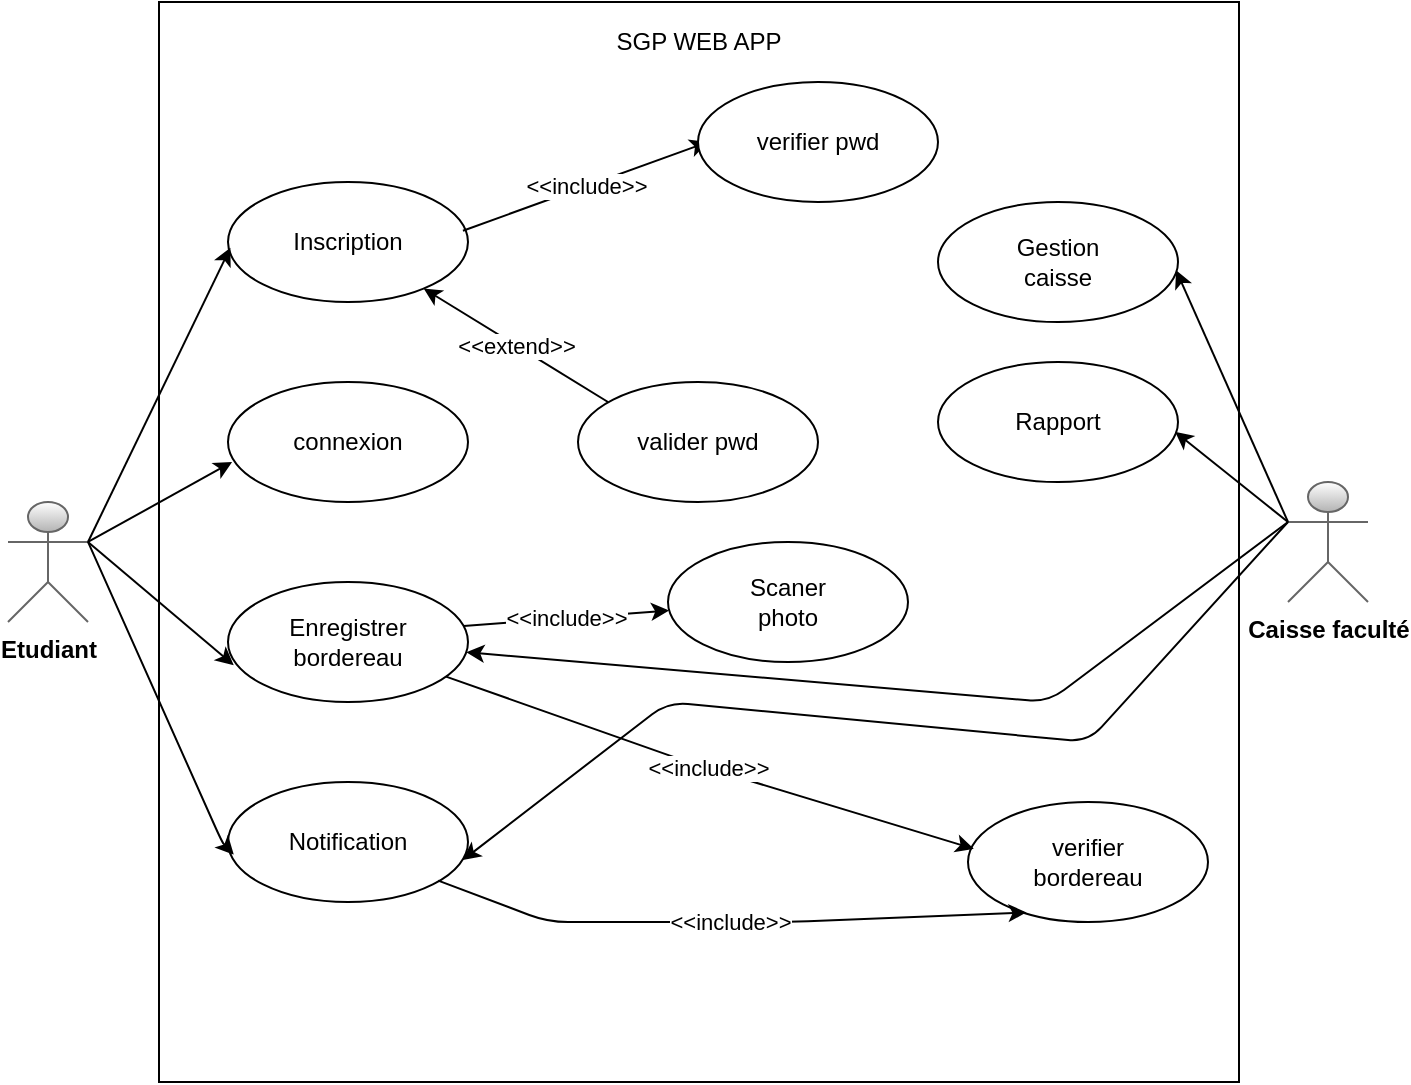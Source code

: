 <mxfile version="15.7.3" type="github">
  <diagram id="oviRkHWN9tFq3jFpz3e7" name="Page-1">
    <mxGraphModel dx="1422" dy="764" grid="1" gridSize="10" guides="1" tooltips="1" connect="1" arrows="1" fold="1" page="1" pageScale="1" pageWidth="850" pageHeight="1100" math="0" shadow="0">
      <root>
        <mxCell id="0" />
        <mxCell id="1" parent="0" />
        <mxCell id="2" value="" style="whiteSpace=wrap;html=1;aspect=fixed;" parent="1" vertex="1">
          <mxGeometry x="155.5" y="70" width="540" height="540" as="geometry" />
        </mxCell>
        <mxCell id="3" value="SGP WEB APP" style="text;html=1;strokeColor=none;fillColor=none;align=center;verticalAlign=middle;whiteSpace=wrap;rounded=0;" parent="1" vertex="1">
          <mxGeometry x="378" y="80" width="95" height="20" as="geometry" />
        </mxCell>
        <mxCell id="17" value="" style="group" parent="1" vertex="1" connectable="0">
          <mxGeometry x="80" y="160" width="230" height="360" as="geometry" />
        </mxCell>
        <mxCell id="4" value="&lt;b&gt;&lt;font color=&quot;#000000&quot;&gt;Etudiant&lt;/font&gt;&lt;/b&gt;" style="shape=umlActor;verticalLabelPosition=bottom;verticalAlign=top;html=1;outlineConnect=0;strokeColor=#666666;gradientColor=#b3b3b3;fillColor=#FFFFFF;" parent="17" vertex="1">
          <mxGeometry y="160" width="40" height="60" as="geometry" />
        </mxCell>
        <mxCell id="6" value="Inscription" style="ellipse;whiteSpace=wrap;html=1;" parent="17" vertex="1">
          <mxGeometry x="110" width="120" height="60" as="geometry" />
        </mxCell>
        <mxCell id="7" value="connexion" style="ellipse;whiteSpace=wrap;html=1;" parent="17" vertex="1">
          <mxGeometry x="110" y="100" width="120" height="60" as="geometry" />
        </mxCell>
        <mxCell id="8" value="Enregistrer&lt;br&gt;bordereau" style="ellipse;whiteSpace=wrap;html=1;" parent="17" vertex="1">
          <mxGeometry x="110" y="200" width="120" height="60" as="geometry" />
        </mxCell>
        <mxCell id="9" value="Notification" style="ellipse;whiteSpace=wrap;html=1;" parent="17" vertex="1">
          <mxGeometry x="110" y="300" width="120" height="60" as="geometry" />
        </mxCell>
        <mxCell id="12" value="" style="endArrow=classic;html=1;exitX=1;exitY=0.333;exitDx=0;exitDy=0;exitPerimeter=0;entryX=0.01;entryY=0.547;entryDx=0;entryDy=0;entryPerimeter=0;" parent="17" source="4" target="6" edge="1">
          <mxGeometry width="50" height="50" relative="1" as="geometry">
            <mxPoint x="320" y="300" as="sourcePoint" />
            <mxPoint x="370" y="250" as="targetPoint" />
          </mxGeometry>
        </mxCell>
        <mxCell id="14" value="" style="endArrow=classic;html=1;exitX=1;exitY=0.333;exitDx=0;exitDy=0;exitPerimeter=0;entryX=0.017;entryY=0.667;entryDx=0;entryDy=0;entryPerimeter=0;" parent="17" source="4" target="7" edge="1">
          <mxGeometry width="50" height="50" relative="1" as="geometry">
            <mxPoint x="320" y="300" as="sourcePoint" />
            <mxPoint x="370" y="250" as="targetPoint" />
          </mxGeometry>
        </mxCell>
        <mxCell id="15" value="" style="endArrow=classic;html=1;exitX=1;exitY=0.333;exitDx=0;exitDy=0;exitPerimeter=0;entryX=0.024;entryY=0.693;entryDx=0;entryDy=0;entryPerimeter=0;" parent="17" source="4" target="8" edge="1">
          <mxGeometry width="50" height="50" relative="1" as="geometry">
            <mxPoint x="320" y="300" as="sourcePoint" />
            <mxPoint x="120" y="240" as="targetPoint" />
          </mxGeometry>
        </mxCell>
        <mxCell id="16" value="" style="endArrow=classic;html=1;exitX=1;exitY=0.333;exitDx=0;exitDy=0;exitPerimeter=0;entryX=0.024;entryY=0.605;entryDx=0;entryDy=0;entryPerimeter=0;" parent="17" source="4" target="9" edge="1">
          <mxGeometry width="50" height="50" relative="1" as="geometry">
            <mxPoint x="320" y="300" as="sourcePoint" />
            <mxPoint x="370" y="250" as="targetPoint" />
            <Array as="points">
              <mxPoint x="107" y="330" />
            </Array>
          </mxGeometry>
        </mxCell>
        <mxCell id="19" value="valider pwd" style="ellipse;whiteSpace=wrap;html=1;" parent="1" vertex="1">
          <mxGeometry x="365" y="260" width="120" height="60" as="geometry" />
        </mxCell>
        <mxCell id="20" value="Scaner&lt;br&gt;photo" style="ellipse;whiteSpace=wrap;html=1;" parent="1" vertex="1">
          <mxGeometry x="410" y="340" width="120" height="60" as="geometry" />
        </mxCell>
        <mxCell id="24" value="" style="endArrow=classic;html=1;exitX=0.979;exitY=0.406;exitDx=0;exitDy=0;exitPerimeter=0;" parent="1" source="6" edge="1">
          <mxGeometry relative="1" as="geometry">
            <mxPoint x="280" y="300" as="sourcePoint" />
            <mxPoint x="430" y="140" as="targetPoint" />
          </mxGeometry>
        </mxCell>
        <mxCell id="25" value="&amp;lt;&amp;lt;include&amp;gt;&amp;gt;" style="edgeLabel;resizable=0;html=1;align=center;verticalAlign=middle;" parent="24" connectable="0" vertex="1">
          <mxGeometry relative="1" as="geometry" />
        </mxCell>
        <mxCell id="29" value="" style="endArrow=classic;html=1;" parent="1" target="6" edge="1">
          <mxGeometry relative="1" as="geometry">
            <mxPoint x="380" y="270" as="sourcePoint" />
            <mxPoint x="410" y="230" as="targetPoint" />
          </mxGeometry>
        </mxCell>
        <mxCell id="30" value="&amp;lt;&amp;lt;extend&amp;gt;&amp;gt;" style="edgeLabel;resizable=0;html=1;align=center;verticalAlign=middle;" parent="29" connectable="0" vertex="1">
          <mxGeometry relative="1" as="geometry" />
        </mxCell>
        <mxCell id="31" value="" style="endArrow=classic;html=1;exitX=0.982;exitY=0.366;exitDx=0;exitDy=0;exitPerimeter=0;" parent="1" source="8" target="20" edge="1">
          <mxGeometry relative="1" as="geometry">
            <mxPoint x="370" y="320" as="sourcePoint" />
            <mxPoint x="470" y="320" as="targetPoint" />
          </mxGeometry>
        </mxCell>
        <mxCell id="32" value="&amp;lt;&amp;lt;include&amp;gt;&amp;gt;" style="edgeLabel;resizable=0;html=1;align=center;verticalAlign=middle;" parent="31" connectable="0" vertex="1">
          <mxGeometry relative="1" as="geometry" />
        </mxCell>
        <mxCell id="34" value="verifier pwd" style="ellipse;whiteSpace=wrap;html=1;" parent="1" vertex="1">
          <mxGeometry x="425" y="110" width="120" height="60" as="geometry" />
        </mxCell>
        <mxCell id="44" value="" style="group" parent="1" vertex="1" connectable="0">
          <mxGeometry x="410" y="170" width="350" height="360" as="geometry" />
        </mxCell>
        <mxCell id="5" value="&lt;b&gt;&lt;font color=&quot;#000000&quot;&gt;Caisse faculté&lt;/font&gt;&lt;/b&gt;" style="shape=umlActor;verticalLabelPosition=bottom;verticalAlign=top;html=1;outlineConnect=0;strokeColor=#666666;gradientColor=#b3b3b3;fillColor=#FFFFFF;" parent="44" vertex="1">
          <mxGeometry x="310" y="140" width="40" height="60" as="geometry" />
        </mxCell>
        <mxCell id="18" value="verifier&lt;br&gt;bordereau" style="ellipse;whiteSpace=wrap;html=1;" parent="44" vertex="1">
          <mxGeometry x="150" y="300" width="120" height="60" as="geometry" />
        </mxCell>
        <mxCell id="35" value="Gestion&lt;br&gt;caisse" style="ellipse;whiteSpace=wrap;html=1;" parent="44" vertex="1">
          <mxGeometry x="135" width="120" height="60" as="geometry" />
        </mxCell>
        <mxCell id="36" value="Rapport" style="ellipse;whiteSpace=wrap;html=1;" parent="44" vertex="1">
          <mxGeometry x="135" y="80" width="120" height="60" as="geometry" />
        </mxCell>
        <mxCell id="37" value="" style="endArrow=classic;html=1;exitX=0;exitY=0.333;exitDx=0;exitDy=0;exitPerimeter=0;entryX=0.992;entryY=0.568;entryDx=0;entryDy=0;entryPerimeter=0;" parent="44" source="5" target="35" edge="1">
          <mxGeometry width="50" height="50" relative="1" as="geometry">
            <mxPoint x="-30" y="210" as="sourcePoint" />
            <mxPoint x="20" y="160" as="targetPoint" />
          </mxGeometry>
        </mxCell>
        <mxCell id="38" value="" style="endArrow=classic;html=1;entryX=0.988;entryY=0.581;entryDx=0;entryDy=0;entryPerimeter=0;" parent="44" target="36" edge="1">
          <mxGeometry width="50" height="50" relative="1" as="geometry">
            <mxPoint x="310" y="160" as="sourcePoint" />
            <mxPoint x="20" y="160" as="targetPoint" />
          </mxGeometry>
        </mxCell>
        <mxCell id="42" value="" style="endArrow=classic;html=1;exitX=0;exitY=0.333;exitDx=0;exitDy=0;exitPerimeter=0;" parent="44" source="5" target="8" edge="1">
          <mxGeometry width="50" height="50" relative="1" as="geometry">
            <mxPoint x="-30" y="210" as="sourcePoint" />
            <mxPoint x="20" y="160" as="targetPoint" />
            <Array as="points">
              <mxPoint x="190" y="250" />
            </Array>
          </mxGeometry>
        </mxCell>
        <mxCell id="43" value="" style="endArrow=classic;html=1;exitX=0;exitY=0.333;exitDx=0;exitDy=0;exitPerimeter=0;entryX=0.978;entryY=0.651;entryDx=0;entryDy=0;entryPerimeter=0;" parent="44" source="5" target="9" edge="1">
          <mxGeometry width="50" height="50" relative="1" as="geometry">
            <mxPoint x="310" y="160" as="sourcePoint" />
            <mxPoint x="-100.863" y="225.069" as="targetPoint" />
            <Array as="points">
              <mxPoint x="210" y="270" />
              <mxPoint y="250" />
            </Array>
          </mxGeometry>
        </mxCell>
        <mxCell id="45" value="" style="endArrow=classic;html=1;entryX=0.024;entryY=0.39;entryDx=0;entryDy=0;entryPerimeter=0;" parent="1" source="8" target="18" edge="1">
          <mxGeometry relative="1" as="geometry">
            <mxPoint x="352" y="550" as="sourcePoint" />
            <mxPoint x="473" y="509" as="targetPoint" />
            <Array as="points">
              <mxPoint x="420" y="450" />
            </Array>
          </mxGeometry>
        </mxCell>
        <mxCell id="46" value="&amp;lt;&amp;lt;include&amp;gt;&amp;gt;" style="edgeLabel;resizable=0;html=1;align=center;verticalAlign=middle;" parent="45" connectable="0" vertex="1">
          <mxGeometry relative="1" as="geometry" />
        </mxCell>
        <mxCell id="51" value="" style="endArrow=classic;html=1;entryX=0.244;entryY=0.92;entryDx=0;entryDy=0;entryPerimeter=0;exitX=0.876;exitY=0.822;exitDx=0;exitDy=0;exitPerimeter=0;" parent="1" source="9" target="18" edge="1">
          <mxGeometry relative="1" as="geometry">
            <mxPoint x="299" y="510" as="sourcePoint" />
            <mxPoint x="560" y="520" as="targetPoint" />
            <Array as="points">
              <mxPoint x="350" y="530" />
              <mxPoint x="470" y="530" />
            </Array>
          </mxGeometry>
        </mxCell>
        <mxCell id="52" value="&amp;lt;&amp;lt;include&amp;gt;&amp;gt;" style="edgeLabel;resizable=0;html=1;align=center;verticalAlign=middle;" parent="51" connectable="0" vertex="1">
          <mxGeometry relative="1" as="geometry" />
        </mxCell>
      </root>
    </mxGraphModel>
  </diagram>
</mxfile>
